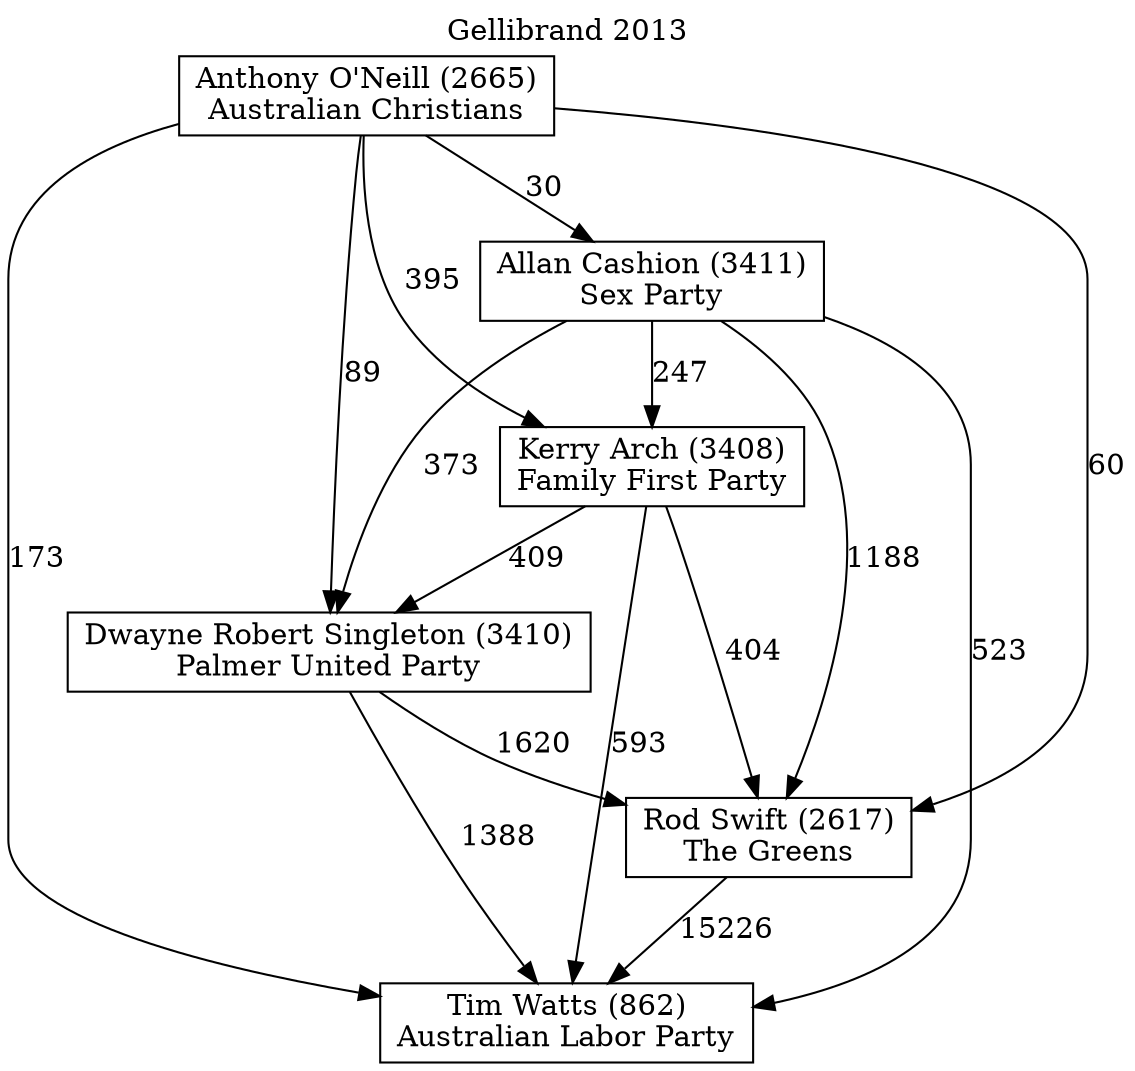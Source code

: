 // House preference flow
digraph "Tim Watts (862)_Gellibrand_2013" {
	graph [label="Gellibrand 2013" labelloc=t mclimit=10]
	node [shape=box]
	"Tim Watts (862)" [label="Tim Watts (862)
Australian Labor Party"]
	"Rod Swift (2617)" [label="Rod Swift (2617)
The Greens"]
	"Dwayne Robert Singleton (3410)" [label="Dwayne Robert Singleton (3410)
Palmer United Party"]
	"Kerry Arch (3408)" [label="Kerry Arch (3408)
Family First Party"]
	"Allan Cashion (3411)" [label="Allan Cashion (3411)
Sex Party"]
	"Anthony O'Neill (2665)" [label="Anthony O'Neill (2665)
Australian Christians"]
	"Rod Swift (2617)" -> "Tim Watts (862)" [label=15226]
	"Dwayne Robert Singleton (3410)" -> "Rod Swift (2617)" [label=1620]
	"Kerry Arch (3408)" -> "Dwayne Robert Singleton (3410)" [label=409]
	"Allan Cashion (3411)" -> "Kerry Arch (3408)" [label=247]
	"Anthony O'Neill (2665)" -> "Allan Cashion (3411)" [label=30]
	"Dwayne Robert Singleton (3410)" -> "Tim Watts (862)" [label=1388]
	"Kerry Arch (3408)" -> "Tim Watts (862)" [label=593]
	"Allan Cashion (3411)" -> "Tim Watts (862)" [label=523]
	"Anthony O'Neill (2665)" -> "Tim Watts (862)" [label=173]
	"Anthony O'Neill (2665)" -> "Kerry Arch (3408)" [label=395]
	"Allan Cashion (3411)" -> "Dwayne Robert Singleton (3410)" [label=373]
	"Anthony O'Neill (2665)" -> "Dwayne Robert Singleton (3410)" [label=89]
	"Kerry Arch (3408)" -> "Rod Swift (2617)" [label=404]
	"Allan Cashion (3411)" -> "Rod Swift (2617)" [label=1188]
	"Anthony O'Neill (2665)" -> "Rod Swift (2617)" [label=60]
}
